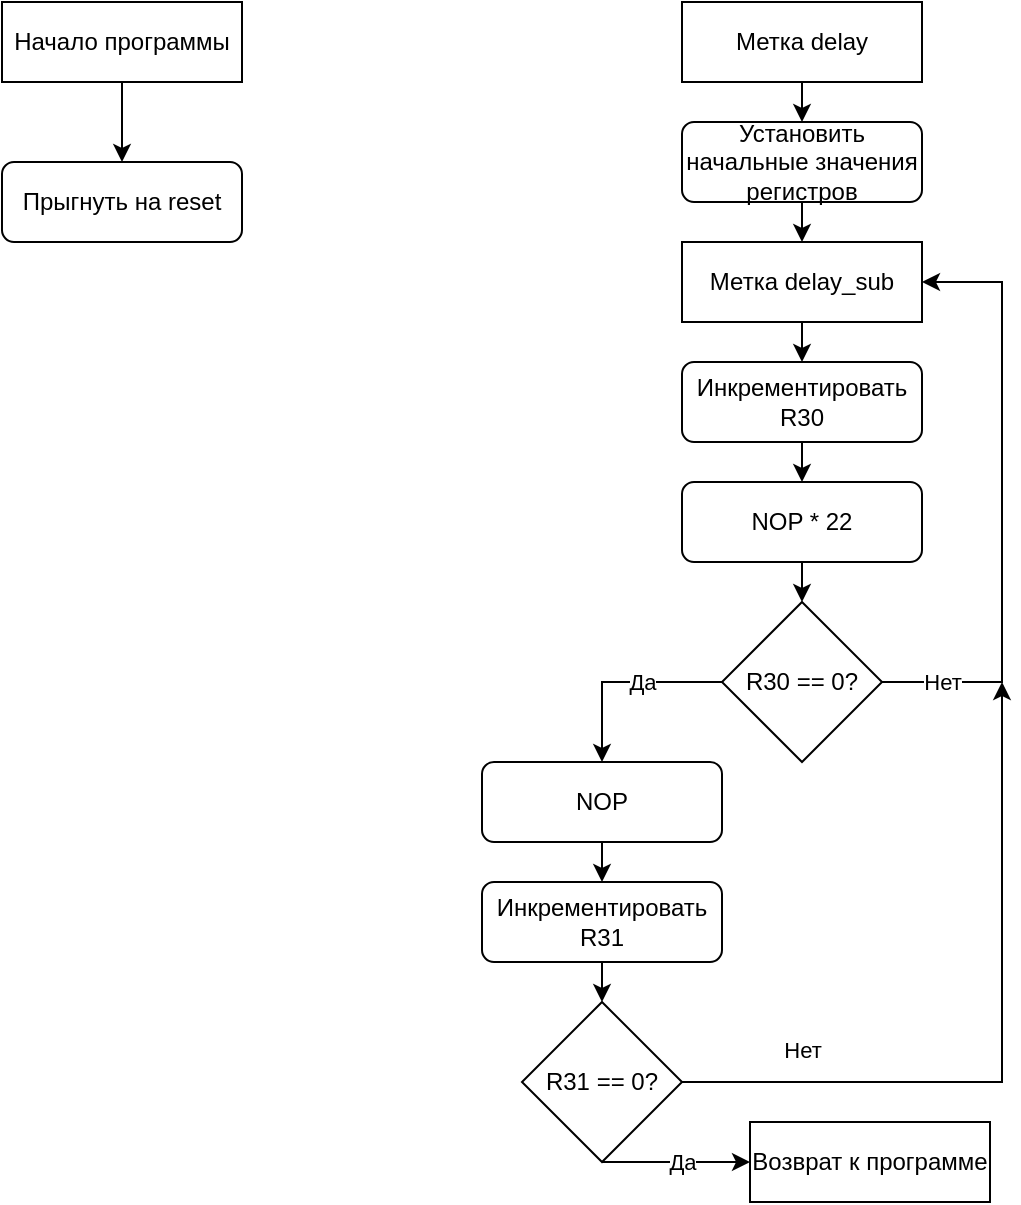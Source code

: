 <mxfile>
    <diagram id="H651bn8e7qb7VYEZ4PKB" name="Страница 1">
        <mxGraphModel dx="788" dy="757" grid="1" gridSize="10" guides="1" tooltips="1" connect="1" arrows="1" fold="1" page="1" pageScale="1" pageWidth="827" pageHeight="1169" background="none" math="0" shadow="0">
            <root>
                <mxCell id="0"/>
                <mxCell id="1" parent="0"/>
                <mxCell id="7" style="edgeStyle=none;html=1;entryX=0.5;entryY=0;entryDx=0;entryDy=0;rounded=0;" parent="1" source="2" target="4" edge="1">
                    <mxGeometry relative="1" as="geometry"/>
                </mxCell>
                <mxCell id="2" value="Начало программы" style="rounded=0;whiteSpace=wrap;html=1;" parent="1" vertex="1">
                    <mxGeometry x="320" y="40" width="120" height="40" as="geometry"/>
                </mxCell>
                <mxCell id="6" style="edgeStyle=none;html=1;entryX=0.5;entryY=0;entryDx=0;entryDy=0;rounded=0;" parent="1" source="3" target="5" edge="1">
                    <mxGeometry relative="1" as="geometry">
                        <Array as="points"/>
                    </mxGeometry>
                </mxCell>
                <mxCell id="3" value="Метка delay" style="rounded=0;whiteSpace=wrap;html=1;" parent="1" vertex="1">
                    <mxGeometry x="660" y="40" width="120" height="40" as="geometry"/>
                </mxCell>
                <mxCell id="4" value="Прыгнуть на reset" style="rounded=1;whiteSpace=wrap;html=1;" parent="1" vertex="1">
                    <mxGeometry x="320" y="120" width="120" height="40" as="geometry"/>
                </mxCell>
                <mxCell id="9" style="edgeStyle=none;html=1;entryX=0.5;entryY=0;entryDx=0;entryDy=0;" edge="1" parent="1" source="5" target="8">
                    <mxGeometry relative="1" as="geometry"/>
                </mxCell>
                <mxCell id="5" value="Установить начальные значения регистров" style="rounded=1;whiteSpace=wrap;html=1;" parent="1" vertex="1">
                    <mxGeometry x="660" y="100" width="120" height="40" as="geometry"/>
                </mxCell>
                <mxCell id="11" style="edgeStyle=none;html=1;entryX=0.5;entryY=0;entryDx=0;entryDy=0;" edge="1" parent="1" source="8" target="10">
                    <mxGeometry relative="1" as="geometry"/>
                </mxCell>
                <mxCell id="8" value="Метка delay_sub" style="rounded=0;whiteSpace=wrap;html=1;" vertex="1" parent="1">
                    <mxGeometry x="660" y="160" width="120" height="40" as="geometry"/>
                </mxCell>
                <mxCell id="13" style="edgeStyle=none;html=1;entryX=0.5;entryY=0;entryDx=0;entryDy=0;" edge="1" parent="1" source="10" target="12">
                    <mxGeometry relative="1" as="geometry"/>
                </mxCell>
                <mxCell id="10" value="Инкрементировать R30" style="rounded=1;whiteSpace=wrap;html=1;" vertex="1" parent="1">
                    <mxGeometry x="660" y="220" width="120" height="40" as="geometry"/>
                </mxCell>
                <mxCell id="15" style="edgeStyle=none;html=1;entryX=0.5;entryY=0;entryDx=0;entryDy=0;" edge="1" parent="1" source="12" target="14">
                    <mxGeometry relative="1" as="geometry"/>
                </mxCell>
                <mxCell id="12" value="NOP * 22" style="rounded=1;whiteSpace=wrap;html=1;" vertex="1" parent="1">
                    <mxGeometry x="660" y="280" width="120" height="40" as="geometry"/>
                </mxCell>
                <mxCell id="18" style="edgeStyle=none;html=1;entryX=1;entryY=0.5;entryDx=0;entryDy=0;rounded=0;" edge="1" parent="1" source="14" target="8">
                    <mxGeometry relative="1" as="geometry">
                        <Array as="points">
                            <mxPoint x="820" y="380"/>
                            <mxPoint x="820" y="180"/>
                        </Array>
                    </mxGeometry>
                </mxCell>
                <mxCell id="19" value="Нет" style="edgeLabel;html=1;align=center;verticalAlign=middle;resizable=0;points=[];" vertex="1" connectable="0" parent="18">
                    <mxGeometry x="0.106" relative="1" as="geometry">
                        <mxPoint x="-30" y="106" as="offset"/>
                    </mxGeometry>
                </mxCell>
                <mxCell id="23" style="edgeStyle=none;rounded=0;html=1;entryX=0.5;entryY=0;entryDx=0;entryDy=0;exitX=0;exitY=0.5;exitDx=0;exitDy=0;" edge="1" parent="1" source="14" target="22">
                    <mxGeometry relative="1" as="geometry">
                        <Array as="points">
                            <mxPoint x="620" y="380"/>
                        </Array>
                    </mxGeometry>
                </mxCell>
                <mxCell id="24" value="Да" style="edgeLabel;html=1;align=center;verticalAlign=middle;resizable=0;points=[];" vertex="1" connectable="0" parent="23">
                    <mxGeometry x="-0.452" relative="1" as="geometry">
                        <mxPoint x="-13" as="offset"/>
                    </mxGeometry>
                </mxCell>
                <mxCell id="14" value="R30 == 0?" style="rhombus;whiteSpace=wrap;html=1;rounded=0;" vertex="1" parent="1">
                    <mxGeometry x="680" y="340" width="80" height="80" as="geometry"/>
                </mxCell>
                <mxCell id="28" style="edgeStyle=none;rounded=0;html=1;entryX=0.5;entryY=0;entryDx=0;entryDy=0;exitX=0.5;exitY=1;exitDx=0;exitDy=0;" edge="1" parent="1" source="21" target="27">
                    <mxGeometry relative="1" as="geometry"/>
                </mxCell>
                <mxCell id="21" value="Инкрементировать R31" style="rounded=1;whiteSpace=wrap;html=1;" vertex="1" parent="1">
                    <mxGeometry x="560" y="480" width="120" height="40" as="geometry"/>
                </mxCell>
                <mxCell id="25" style="edgeStyle=none;rounded=0;html=1;entryX=0.5;entryY=0;entryDx=0;entryDy=0;" edge="1" parent="1" source="22" target="21">
                    <mxGeometry relative="1" as="geometry"/>
                </mxCell>
                <mxCell id="22" value="NOP" style="rounded=1;whiteSpace=wrap;html=1;" vertex="1" parent="1">
                    <mxGeometry x="560" y="420" width="120" height="40" as="geometry"/>
                </mxCell>
                <mxCell id="29" style="edgeStyle=none;rounded=0;html=1;" edge="1" parent="1" source="27">
                    <mxGeometry relative="1" as="geometry">
                        <mxPoint x="820" y="380" as="targetPoint"/>
                        <Array as="points">
                            <mxPoint x="820" y="580"/>
                            <mxPoint x="820" y="480"/>
                        </Array>
                    </mxGeometry>
                </mxCell>
                <mxCell id="30" value="Нет" style="edgeLabel;html=1;align=center;verticalAlign=middle;resizable=0;points=[];" vertex="1" connectable="0" parent="29">
                    <mxGeometry x="0.182" relative="1" as="geometry">
                        <mxPoint x="-100" y="37" as="offset"/>
                    </mxGeometry>
                </mxCell>
                <mxCell id="32" style="edgeStyle=none;rounded=0;html=1;entryX=0;entryY=0.5;entryDx=0;entryDy=0;exitX=0.5;exitY=1;exitDx=0;exitDy=0;" edge="1" parent="1" source="27" target="31">
                    <mxGeometry relative="1" as="geometry"/>
                </mxCell>
                <mxCell id="33" value="Да" style="edgeLabel;html=1;align=center;verticalAlign=middle;resizable=0;points=[];" vertex="1" connectable="0" parent="32">
                    <mxGeometry x="-0.357" y="1" relative="1" as="geometry">
                        <mxPoint x="16" y="1" as="offset"/>
                    </mxGeometry>
                </mxCell>
                <mxCell id="27" value="R31&amp;nbsp;== 0?" style="rhombus;whiteSpace=wrap;html=1;rounded=0;" vertex="1" parent="1">
                    <mxGeometry x="580" y="540" width="80" height="80" as="geometry"/>
                </mxCell>
                <mxCell id="31" value="Возврат к программе" style="rounded=0;whiteSpace=wrap;html=1;" vertex="1" parent="1">
                    <mxGeometry x="694" y="600" width="120" height="40" as="geometry"/>
                </mxCell>
            </root>
        </mxGraphModel>
    </diagram>
</mxfile>